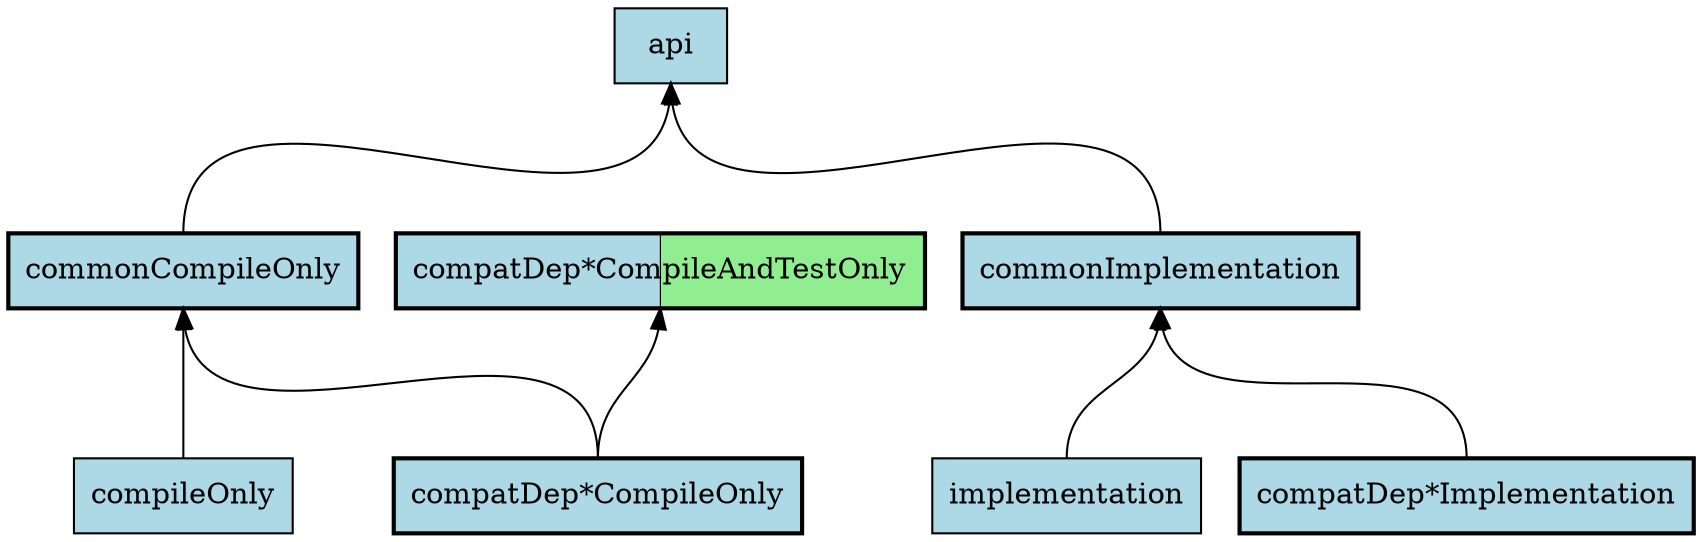 digraph configurations {
    graph [ranksep=1]
    node [shape=box]
    edge [tailport=s headport=n dir=back]

    api [style="filled" fillcolor="lightblue"]
    compileOnly [style="filled" fillcolor="lightblue"]
    implementation [style="filled" fillcolor="lightblue"]
    "commonCompileOnly" [style="bold,filled" fillcolor="lightblue"]
    "commonImplementation" [style="bold,filled" fillcolor="lightblue"]
    "compatDep*CompileAndTestOnly" [style="bold,striped" fillcolor="lightblue:lightgreen"]
    "compatDep*CompileOnly" [style="bold,filled" fillcolor="lightblue"]
    "compatDep*Implementation" [style="bold,filled" fillcolor="lightblue"]

    commonCompileOnly -> "compatDep*CompileOnly"
    commonCompileOnly -> compileOnly
    api -> commonCompileOnly
    "compatDep*CompileAndTestOnly" -> "compatDep*CompileOnly"

    commonImplementation -> "compatDep*Implementation"
    commonImplementation -> implementation
    api -> commonImplementation

}
